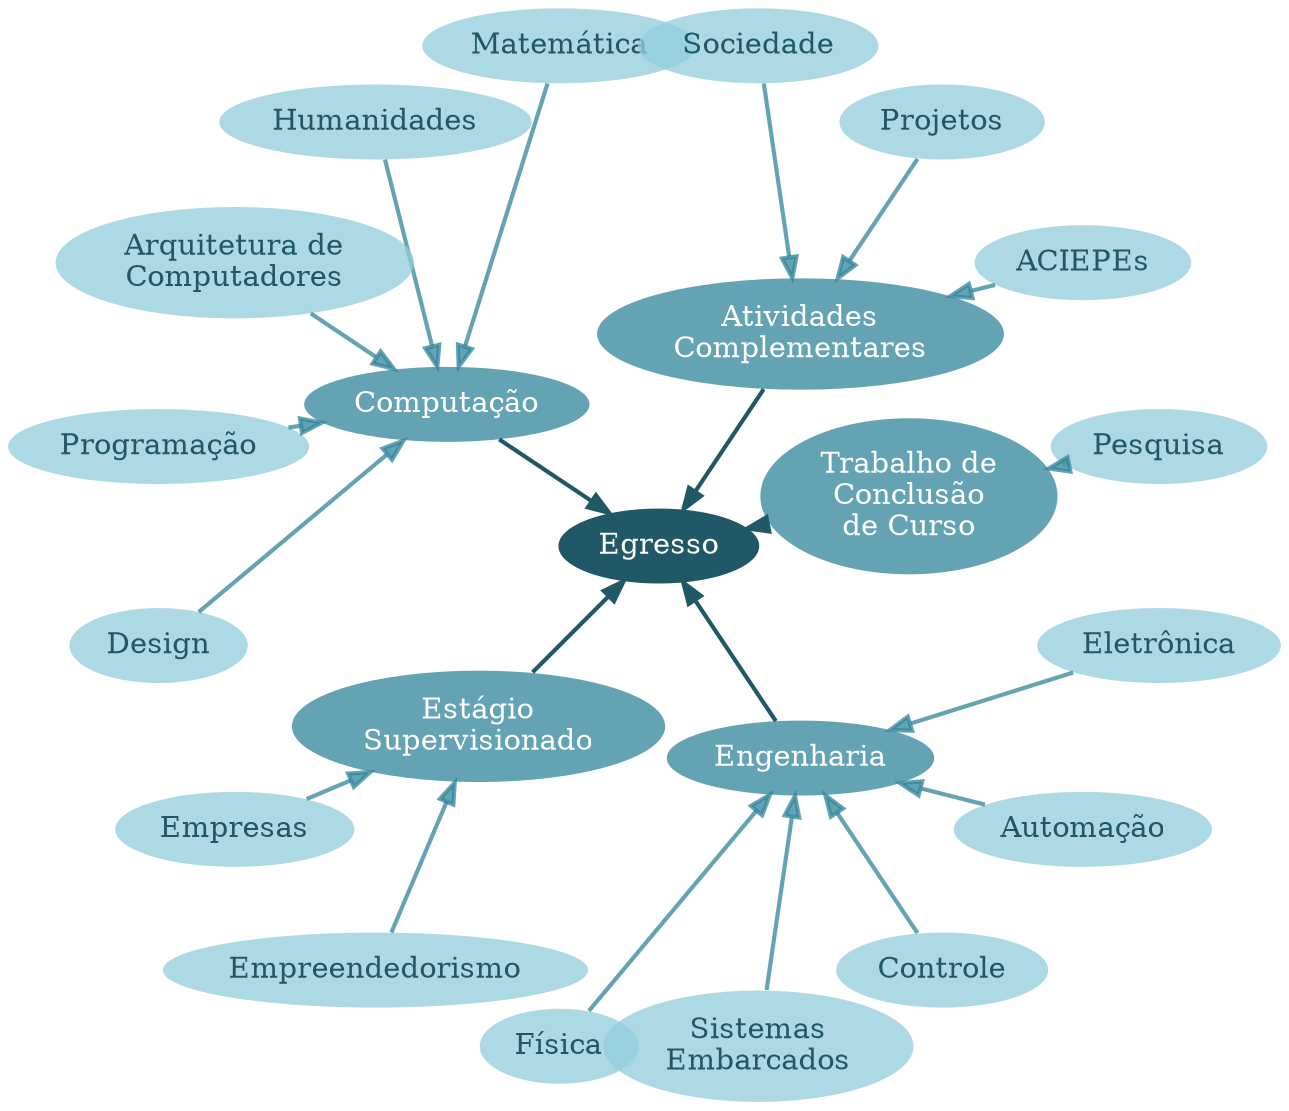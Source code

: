 digraph dot {

graph [ fontname = "Cambria",
	ranksep = 1.7,
	layout = twopi]

node [shape = ellipse,
      style = filled,
      color = "#00000000"]

root = pe;

node [fillcolor = "#205867FF", fontcolor=white]
pe [label = "Egresso"]

node [fillcolor = "#31859BC0"]
tc [label = "Trabalho de\nConclusão\nde Curso"]
ac [label = "Atividades\nComplementares"]
cc  [label = "Computação"]
et [label = "Estágio\nSupervisionado"]
ec [label = "Engenharia"]

node [fillcolor = "#92CDDCC0", fontcolor="#205867"]
m [label = "Matemática"]
f [label = "Física"]
h [label = "Humanidades"]

#cd  [label = "Circuitos\nDigitais"]
#bd  [label = "Banco\nde Dados"]
#cg  [label = "Computação Gráfica"]
#es  [label = "Engenharia\nde Software"]
#ia  [label = "Inteligência\nArtificial"]
#ih  [label = "Interação\nHumano-Computador"]
#rc  [label = "Redes de\nComputadores"]
#sd  [label = "Sistemas Distribuídos"]
#so  [label = "Sistemas\nOperacionais"]
ar [label = "Arquitetura de\nComputadores"]
se [label = "Sistemas\nEmbarcados"]

edge [color = "#205867FF",
	penwidth = 2]

{cc ac ec et tc} -> pe

edge [color = "#31859BC0"]
{ACIEPEs, Projetos, Sociedade} -> ac
{Pesquisa} -> tc
{Empresas, Empreendedorismo} -> et

{f Controle Automação se Eletrônica}  -> ec
{h m ar Programação Design} -> cc

}
